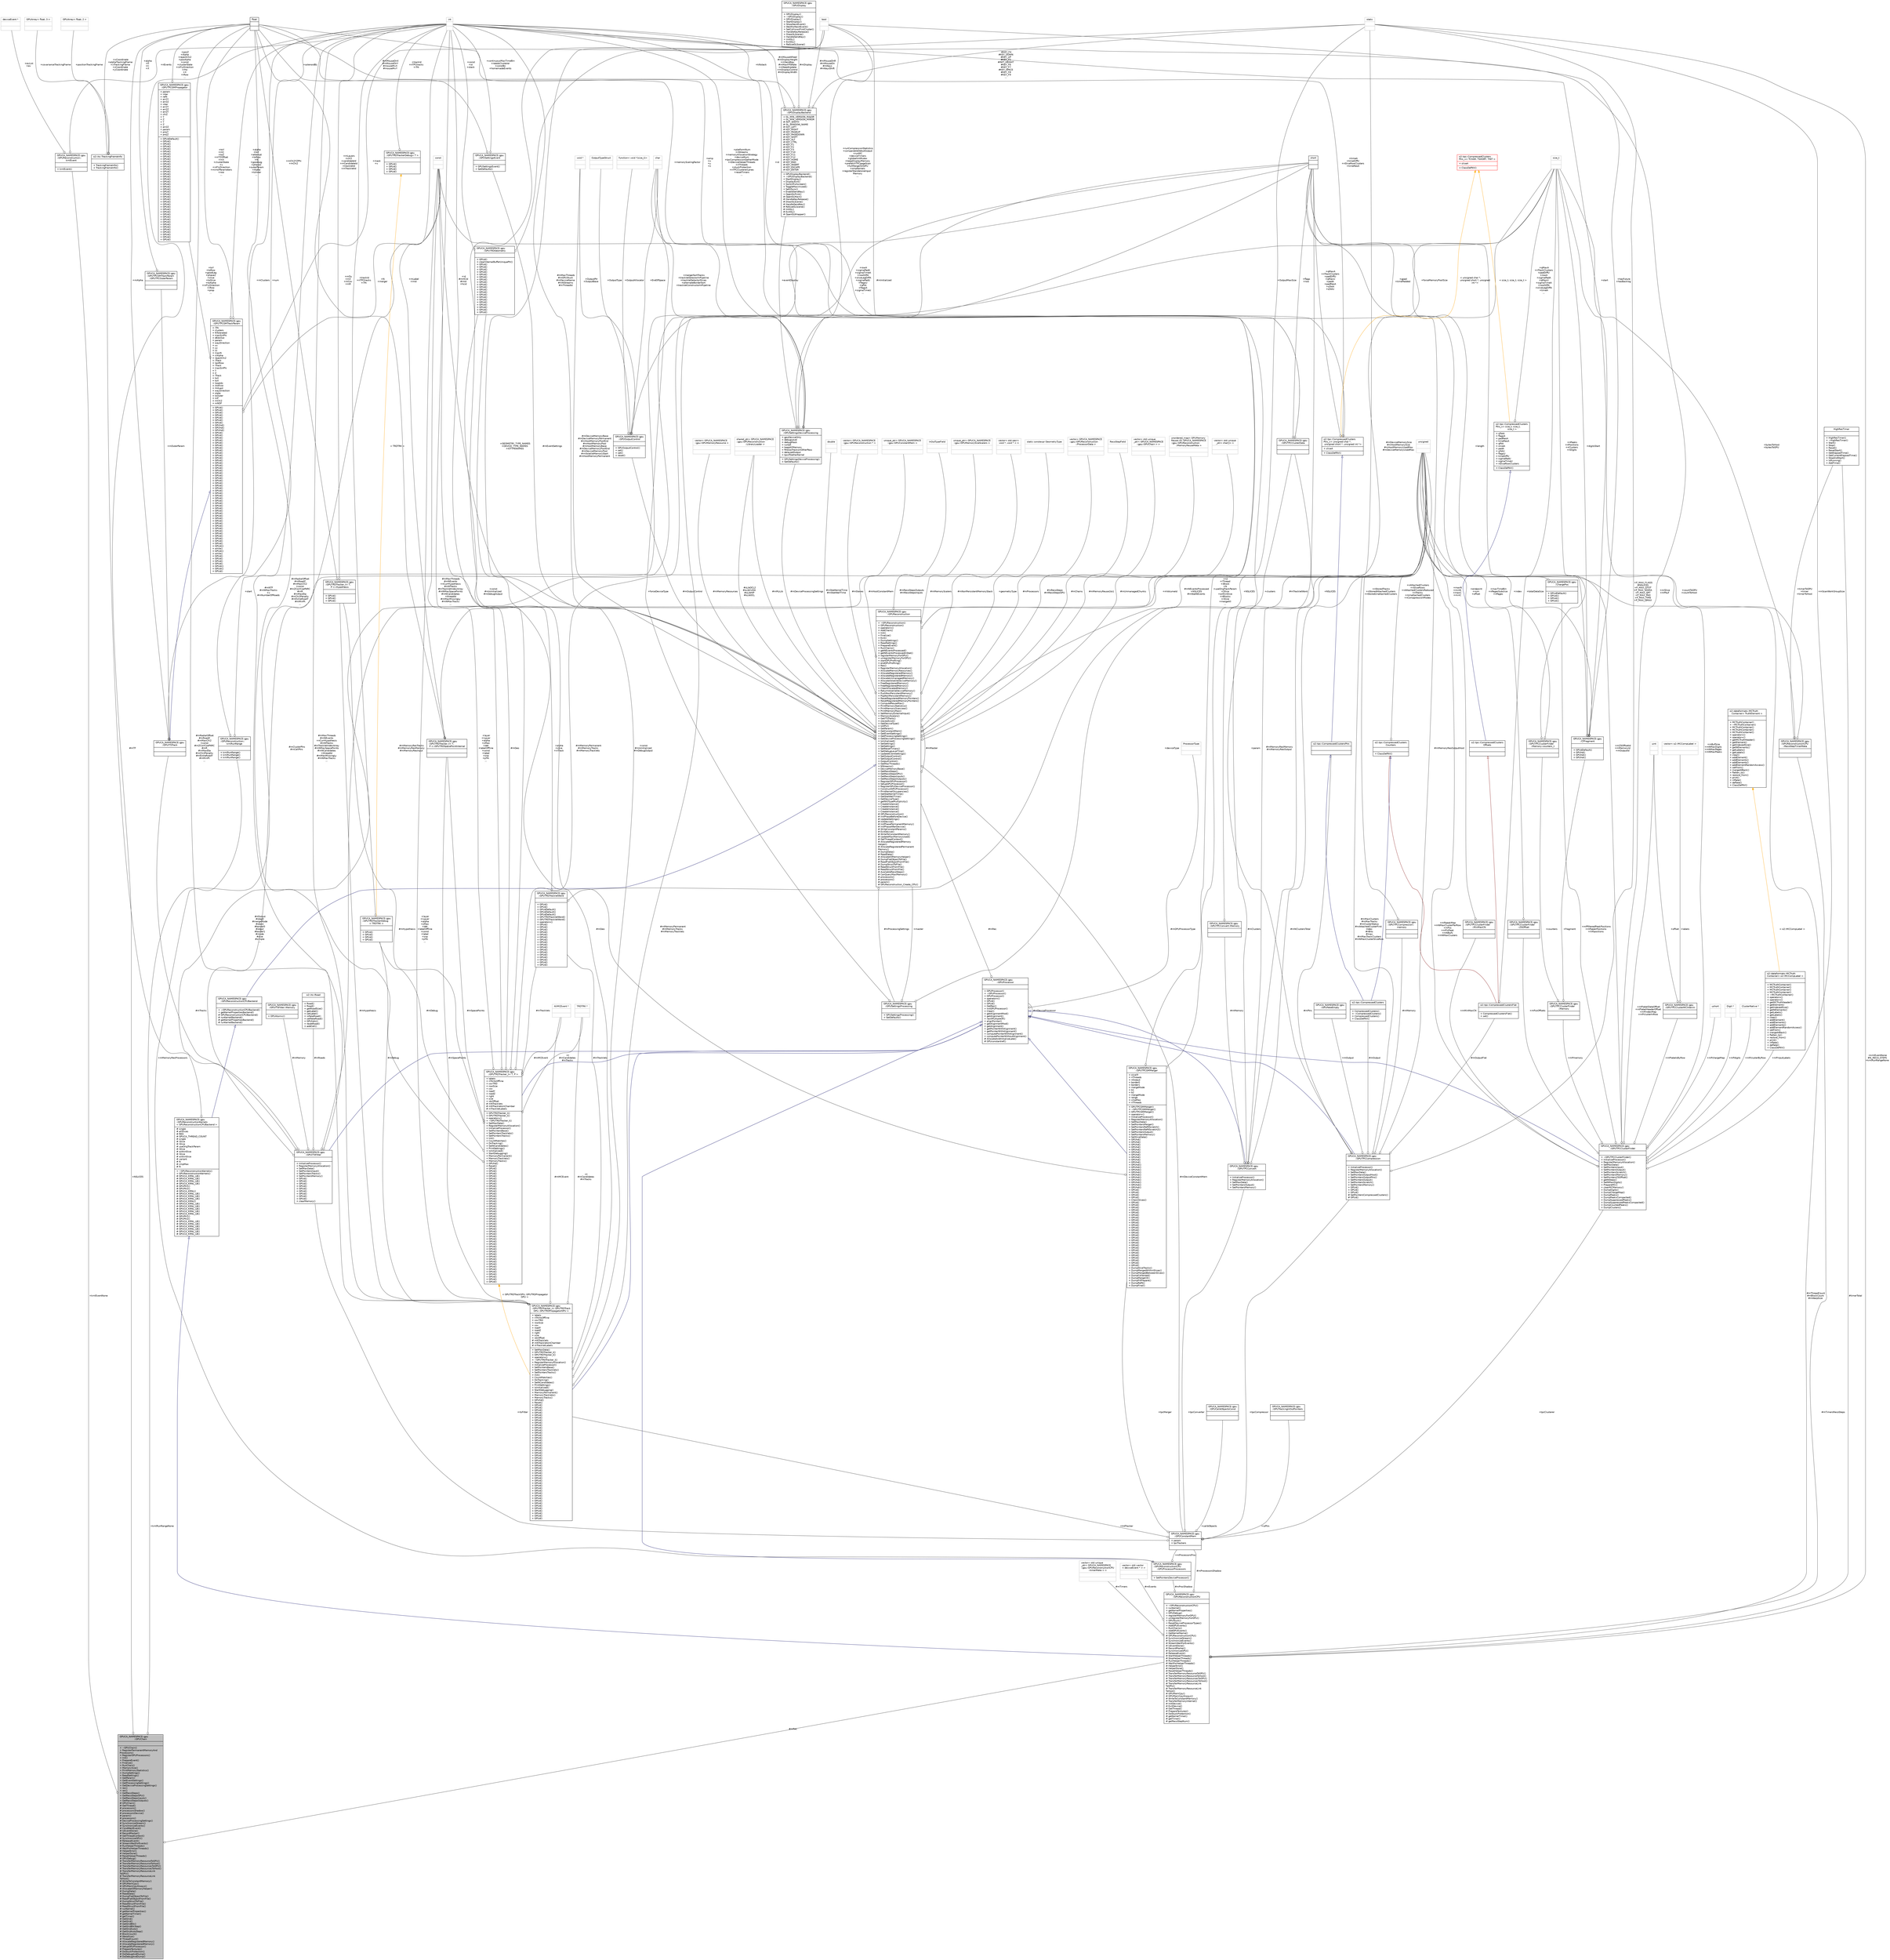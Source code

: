 digraph "GPUCA_NAMESPACE::gpu::GPUChain"
{
 // INTERACTIVE_SVG=YES
  bgcolor="transparent";
  edge [fontname="Helvetica",fontsize="10",labelfontname="Helvetica",labelfontsize="10"];
  node [fontname="Helvetica",fontsize="10",shape=record];
  Node3 [label="{GPUCA_NAMESPACE::gpu\l::GPUChain\n||+ ~GPUChain()\l+ RegisterPermanentMemoryAnd\lProcessors()\l+ RegisterGPUProcessors()\l+ Init()\l+ PrepareEvent()\l+ Finalize()\l+ RunChain()\l+ MemorySize()\l+ PrintMemoryStatistics()\l+ DumpSettings()\l+ ReadSettings()\l+ GetParam()\l+ GetEventSettings()\l+ GetProcessingSettings()\l+ GetDeviceProcessingSettings()\l+ rec()\l+ rec()\l+ GetRecoSteps()\l+ GetRecoStepsGPU()\l+ GetRecoStepsInputs()\l+ GetRecoStepsOutputs()\l# GPUChain()\l# GetThread()\l# processors()\l# processorsShadow()\l# processorsDevice()\l# param()\l# processors()\l# DeviceProcessingSettings()\l# SynchronizeStream()\l# SynchronizeEvents()\l# CondWaitEvent()\l# IsEventDone()\l# RecordMarker()\l# GetThreadContext()\l# SynchronizeGPU()\l# ReleaseEvent()\l# StreamWaitForEvents()\l# RunHelperThreads()\l# WaitForHelperThreads()\l# HelperError()\l# HelperDone()\l# ResetHelperThreads()\l# GPUDebug()\l# TransferMemoryResourceToGPU()\l# TransferMemoryResourceToHost()\l# TransferMemoryResourcesToGPU()\l# TransferMemoryResourcesToHost()\l# TransferMemoryResourceLink\lToGPU()\l# TransferMemoryResourceLink\lToHost()\l# WriteToConstantMemory()\l# GPUMemCpy()\l# GPUMemCpyAlways()\l# AllocateIOMemoryHelper()\l# DumpData()\l# ReadData()\l# DumpFlatObjectToFile()\l# ReadFlatObjectFromFile()\l# DumpStructToFile()\l# ReadStructFromFile()\l# ReadStructFromFile()\l# runKernel()\l# getKernelProperties()\l# getKernelTimer()\l# getTimer()\l# GetGrid()\l# GetGrid()\l# GetGridBlk()\l# GetGridBlkStep()\l# GetGridAuto()\l# GetGridAutoStep()\l# BlockCount()\l# WarpSize()\l# ThreadCount()\l# AllocateRegisteredMemory()\l# AllocateRegisteredMemory()\l# SetupGPUProcessor()\l# PrepareTextures()\l# DoStuckProtection()\l# DoDebugAndDump()\l# DoDebugAndDump()\l}",height=0.2,width=0.4,color="black", fillcolor="grey75", style="filled", fontcolor="black"];
  Node4 -> Node3 [color="grey25",fontsize="10",style="solid",label=" #mRec" ,arrowhead="odiamond",fontname="Helvetica"];
  Node4 [label="{GPUCA_NAMESPACE::gpu\l::GPUReconstructionCPU\n||+ ~GPUReconstructionCPU()\l+ runKernel()\l+ getKernelProperties()\l+ GPUDebug()\l+ registerMemoryForGPU()\l+ unregisterMemoryForGPU()\l+ GPUStuck()\l+ ResetDeviceProcessorTypes()\l+ AddGPUEvents()\l+ RunChains()\l+ AddGPUEvents()\l+ GetKernelName()\l# GPUReconstructionCPU()\l# SynchronizeStream()\l# SynchronizeEvents()\l# StreamWaitForEvents()\l# IsEventDone()\l# RecordMarker()\l# SynchronizeGPU()\l# ReleaseEvent()\l# StartHelperThreads()\l# StopHelperThreads()\l# RunHelperThreads()\l# WaitForHelperThreads()\l# HelperError()\l# HelperDone()\l# ResetHelperThreads()\l# TransferMemoryResourceToGPU()\l# TransferMemoryResourceToHost()\l# TransferMemoryResourcesToGPU()\l# TransferMemoryResourcesToHost()\l# TransferMemoryResourceLink\lToGPU()\l# TransferMemoryResourceLink\lToHost()\l# GPUMemCpy()\l# GPUMemCpyAlways()\l# WriteToConstantMemory()\l# TransferMemoryInternal()\l# InitDevice()\l# ExitDevice()\l# GetThread()\l# PrepareTextures()\l# DoStuckProtection()\l# getKernelTimer()\l# getTimer()\l# getRecoStepNum()\l}",height=0.2,width=0.4,color="black",URL="$db/d88/classGPUCA__NAMESPACE_1_1gpu_1_1GPUReconstructionCPU.html"];
  Node5 -> Node4 [dir="back",color="midnightblue",fontsize="10",style="solid",arrowtail="onormal",fontname="Helvetica"];
  Node5 [label="{GPUCA_NAMESPACE::gpu\l::GPUReconstructionKernels\l\< GPUReconstructionCPUBackend \>\n|# single\l# allSlices\l# REG\l# GPUCA_THREAD_COUNT\l# single\l# iSlice\l# iSlice\l# useOrigTrackParam\l# iSlice\l# withinSlice\l# iSlice\l# withinSlice\l# variant\l# N\l# cmpMax\l# N\l|+ ~GPUReconstructionKernels()\l+ GPUReconstructionKernels()\l# GPUCA_KRNL_LB()\l# GPUCA_KRNL_LB()\l# GPUCA_KRNL_LB()\l# GPUCA_KRNL_LB()\l# GPUPtr1()\l# GPUPtr2()\l# GPUCA_KRNL()\l# GPUCA_KRNL_LB()\l# GPUCA_KRNL_LB()\l# GPUCA_KRNL_LB()\l# GPUCA_KRNL()\l# GPUCA_KRNL_LB()\l# GPUCA_KRNL_LB()\l# GPUCA_KRNL_LB()\l# GPUCA_KRNL_LB()\l# GPUCA_KRNL_LB()\l# GPUPtr1()\l# GPUPtr2()\l# GPUCA_KRNL_LB()\l# GPUCA_KRNL_LB()\l# GPUCA_KRNL_LB()\l# GPUCA_KRNL_LB()\l# GPUCA_KRNL_LB()\l# GPUCA_KRNL_LB()\l}",height=0.2,width=0.4,color="black",URL="$d2/dc7/classGPUCA__NAMESPACE_1_1gpu_1_1GPUReconstructionKernels_3_01GPUReconstructionCPUBackend_01_4.html"];
  Node6 -> Node5 [dir="back",color="midnightblue",fontsize="10",style="solid",arrowtail="onormal",fontname="Helvetica"];
  Node6 [label="{GPUCA_NAMESPACE::gpu\l::GPUReconstructionCPUBackend\n||+ ~GPUReconstructionCPUBackend()\l+ getKernelPropertiesBackend()\l# GPUReconstructionCPUBackend()\l# runKernelBackend()\l# getKernelPropertiesBackend()\l# runKernelBackend()\l}",height=0.2,width=0.4,color="black",URL="$d2/d24/classGPUCA__NAMESPACE_1_1gpu_1_1GPUReconstructionCPUBackend.html"];
  Node7 -> Node6 [dir="back",color="midnightblue",fontsize="10",style="solid",arrowtail="onormal",fontname="Helvetica"];
  Node7 [label="{GPUCA_NAMESPACE::gpu\l::GPUReconstruction\n||+ ~GPUReconstruction()\l+ GPUReconstruction()\l+ operator=()\l+ AddChain()\l+ Init()\l+ Finalize()\l+ Exit()\l+ DumpSettings()\l+ ReadSettings()\l+ PrepareEvent()\l+ RunChains()\l+ getNEventsProcessed()\l+ getNEventsProcessedInStat()\l+ registerMemoryForGPU()\l+ unregisterMemoryForGPU()\l+ startGPUProfiling()\l+ endGPUProfiling()\l+ Res()\l+ RegisterMemoryAllocation()\l+ AllocateMemoryResources()\l+ AllocateRegisteredMemory()\l+ AllocateRegisteredMemory()\l+ AllocateUnmanagedMemory()\l+ AllocateVolatileDeviceMemory()\l+ FreeRegisteredMemory()\l+ FreeRegisteredMemory()\l+ ClearAllocatedMemory()\l+ ReturnVolatileDeviceMemory()\l+ PushNonPersistentMemory()\l+ PopNonPersistentMemory()\l+ ResetRegisteredMemoryPointers()\l+ ResetRegisteredMemoryPointers()\l+ ComputeReuseMax()\l+ PrintMemoryStatistics()\l+ PrintMemoryOverview()\l+ PrintMemoryMax()\l+ SetMemoryExternalInput()\l+ MemoryScalers()\l+ GetITSTraits()\l+ slavesExist()\l+ GetDeviceType()\l+ IsGPU()\l+ GetParam()\l+ GetConstantMem()\l+ GetEventSettings()\l+ GetProcessingSettings()\l+ GetDeviceProcessingSettings()\l+ IsInitialized()\l+ SetSettings()\l+ SetSettings()\l+ SetResetTimers()\l+ SetDebugLevelTmp()\l+ UpdateEventSettings()\l+ SetOutputControl()\l+ SetOutputControl()\l+ OutputControl()\l+ GetMaxThreads()\l+ NStreams()\l+ DeviceMemoryBase()\l+ GetRecoSteps()\l+ GetRecoStepsGPU()\l+ GetRecoStepsInputs()\l+ GetRecoStepsOutputs()\l+ RegisterGPUProcessor()\l+ SetupGPUProcessor()\l+ RegisterGPUDeviceProcessor()\l+ ConstructGPUProcessor()\l+ PrintKernelOccupancies()\l+ GetStatKernelTime()\l+ GetStatWallTime()\l+ GetDeviceType()\l+ getNIOTypeMultiplicity()\l+ CreateInstance()\l+ CreateInstance()\l+ CreateInstance()\l+ CreateInstance()\l# GPUReconstruction()\l# InitPhaseBeforeDevice()\l# UpdateSettings()\l# InitDevice()\l# InitPhasePermanentMemory()\l# InitPhaseAfterDevice()\l# WriteConstantParams()\l# ExitDevice()\l# WriteToConstantMemory()\l# UpdateMaxMemoryUsed()\l# GetThreadContext()\l# AllocateRegisteredMemory\lHelper()\l# AllocateRegisteredPermanent\lMemory()\l# DumpData()\l# ReadData()\l# AllocateIOMemoryHelper()\l# DumpFlatObjectToFile()\l# ReadFlatObjectFromFile()\l# DumpStructToFile()\l# ReadStructFromFile()\l# ReadStructFromFile()\l# AvailableRecoSteps()\l# CanQueryMaxMemory()\l# processors()\l# processors()\l# param()\l# GPUReconstruction_Create_CPU()\l}",height=0.2,width=0.4,color="black",URL="$d6/df4/classGPUCA__NAMESPACE_1_1gpu_1_1GPUReconstruction.html"];
  Node8 -> Node7 [color="grey25",fontsize="10",style="solid",label=" #mUnmanagedChunks" ,arrowhead="odiamond",fontname="Helvetica"];
  Node8 [label="{vector\< std::unique\l_ptr\< char[]\> \>\n||}",height=0.2,width=0.4,color="grey75"];
  Node7 -> Node7 [color="grey25",fontsize="10",style="solid",label=" #mMaster" ,arrowhead="odiamond",fontname="Helvetica"];
  Node9 -> Node7 [color="grey25",fontsize="10",style="solid",label=" #mMemoryResources" ,arrowhead="odiamond",fontname="Helvetica"];
  Node9 [label="{vector\< GPUCA_NAMESPACE\l::gpu::GPUMemoryResource \>\n||}",height=0.2,width=0.4,color="grey75"];
  Node10 -> Node7 [color="grey25",fontsize="10",style="solid",label=" #sLibOCL2\n#sLibCUDA\n#sLibHIP\n#sLibOCL" ,arrowhead="odiamond",fontname="Helvetica"];
  Node10 [label="{shared_ptr\< GPUCA_NAMESPACE\l::gpu::GPUReconstruction\l::LibraryLoader \>\n||}",height=0.2,width=0.4,color="grey75"];
  Node11 -> Node7 [color="grey25",fontsize="10",style="solid",label=" #mStatKernelTime\n#mStatWallTime" ,arrowhead="odiamond",fontname="Helvetica"];
  Node11 [label="{double\n||}",height=0.2,width=0.4,color="grey75"];
  Node12 -> Node7 [color="grey25",fontsize="10",style="solid",label=" #mDeviceProcessingSettings" ,arrowhead="odiamond",fontname="Helvetica"];
  Node12 [label="{GPUCA_NAMESPACE::gpu\l::GPUSettingsDeviceProcessing\n|+ gpuDeviceOnly\l+ debugLevel\l+ debugMask\l+ runQA\l+ keepAllMemory\l+ fitSlowTracksInOtherPass\l+ delayedOutput\l+ tpccfGatherKernel\l|+ GPUSettingsDeviceProcessing()\l+ SetDefaults()\l}",height=0.2,width=0.4,color="black",URL="$dd/d45/structGPUCA__NAMESPACE_1_1gpu_1_1GPUSettingsDeviceProcessing.html"];
  Node13 -> Node12 [color="grey25",fontsize="10",style="solid",label=" +memoryScalingFactor" ,arrowhead="odiamond",fontname="Helvetica"];
  Node13 [label="{float\n||}",height=0.2,width=0.4,color="black",URL="$d4/dc3/classfloat.html"];
  Node14 -> Node12 [color="grey25",fontsize="10",style="solid",label=" +mergerSortTracks\n+trackletSelectorInPipeline\n+trackletSelectorSlices\n+alternateBorderSort\n+trackletConstructorInPipeline" ,arrowhead="odiamond",fontname="Helvetica"];
  Node14 [label="{char\n||}",height=0.2,width=0.4,color="grey75"];
  Node15 -> Node12 [color="grey25",fontsize="10",style="solid",label=" +forceMemoryPoolSize" ,arrowhead="odiamond",fontname="Helvetica"];
  Node15 [label="{size_t\n||}",height=0.2,width=0.4,color="grey75"];
  Node16 -> Node12 [color="grey25",fontsize="10",style="solid",label=" +platformNum\n+nStreams\n+memoryAllocationStrategy\n+deviceNum\n+tpcCompressionGatherMode\n+nDeviceHelperThreads\n+nThreads\n+stuckProtection\n+nTPCClustererLanes\n+resetTimers\n..." ,arrowhead="odiamond",fontname="Helvetica"];
  Node16 [label="{int\n||}",height=0.2,width=0.4,color="grey75"];
  Node17 -> Node12 [color="grey25",fontsize="10",style="solid",label=" +runCompressionStatistics\n+comparableDebutOutput\n+runMC\n+deviceTimers\n+globalInitMutex\n+keepDisplayMemory\n+prefetchTPCpageScan\n+fullMergerOnGPU\n+ompKernels\n+registerStandaloneInput\lMemory\n..." ,arrowhead="odiamond",fontname="Helvetica"];
  Node17 [label="{bool\n||}",height=0.2,width=0.4,color="grey75"];
  Node18 -> Node12 [color="grey25",fontsize="10",style="solid",label=" +eventDisplay" ,arrowhead="odiamond",fontname="Helvetica"];
  Node18 [label="{GPUCA_NAMESPACE::gpu\l::GPUDisplayBackend\n|+ GL_MIN_VERSION_MAJOR\l+ GL_MIN_VERSION_MINOR\l# INIT_WIDTH\l# GL_WINDOW_NAME\l# KEY_LEFT\l# KEY_RIGHT\l# KEY_PAGEUP\l# KEY_PAGEDOWN\l# KEY_SHIFT\l# KEY_ALT\l# KEY_CTRL\l# KEY_F1\l# KEY_F2\l# KEY_F3\l# KEY_F10\l# KEY_F11\l# KEY_F12\l# KEY_HOME\l# KEY_END\l# KEY_INSERT\l# KEY_ESCAPE\l# KEY_ENTER\l|+ GPUDisplayBackend()\l+ ~GPUDisplayBackend()\l+ StartDisplay()\l+ DisplayExit()\l+ SwitchFullscreen()\l+ ToggleMaximized()\l+ SetVSync()\l+ EnableSendKey()\l+ OpenGLPrint()\l# OpenGLMain()\l# HandleKeyRelease()\l# DrawGLScene()\l# HandleSendKey()\l# ReSizeGLScene()\l# InitGL()\l# ExitGL()\l# OpenGLWrapper()\l}",height=0.2,width=0.4,color="black",URL="$d6/d42/classGPUCA__NAMESPACE_1_1gpu_1_1GPUDisplayBackend.html"];
  Node13 -> Node18 [color="grey25",fontsize="10",style="solid",label=" #mMouseDnX\n#mMouseDnY\n#mouseMvX\n#mouseMvY" ,arrowhead="odiamond",fontname="Helvetica"];
  Node19 -> Node18 [color="grey25",fontsize="10",style="solid",label=" #mDisplay" ,arrowhead="odiamond",fontname="Helvetica"];
  Node19 [label="{GPUCA_NAMESPACE::gpu\l::GPUDisplay\n||+ GPUDisplay()\l+ ~GPUDisplay()\l+ GPUDisplay()\l+ StartDisplay()\l+ ShowNextEvent()\l+ WaitForNextEvent()\l+ SetCollisionFirstCluster()\l+ HandleKeyRelease()\l+ DrawGLScene()\l+ HandleSendKey()\l+ InitGL()\l+ ExitGL()\l+ ReSizeGLScene()\l}",height=0.2,width=0.4,color="black",URL="$d9/dda/classGPUCA__NAMESPACE_1_1gpu_1_1GPUDisplay.html"];
  Node16 -> Node18 [color="grey25",fontsize="10",style="solid",label=" #mMouseWheel\n#mDisplayHeight\n+mSendKey\n#mMaxFPSRate\n+mNeedUpdate\n+mDisplayControl\n#mDisplayWidth" ,arrowhead="odiamond",fontname="Helvetica"];
  Node17 -> Node18 [color="grey25",fontsize="10",style="solid",label=" #mMouseDnR\n#mMouseDn\n#mKeys\n#mKeysShift" ,arrowhead="odiamond",fontname="Helvetica"];
  Node20 -> Node18 [color="grey25",fontsize="10",style="solid",label=" #KEY_F4\n#KEY_DOWN\n#KEY_UP\n#KEY_F5\n#INIT_HEIGHT\n#KEY_F6\n#KEY_F7\n#KEY_SPACE\n#KEY_F8\n#KEY_F9\n..." ,arrowhead="odiamond",fontname="Helvetica"];
  Node20 [label="{static\n||}",height=0.2,width=0.4,color="grey75"];
  Node21 -> Node7 [color="grey25",fontsize="10",style="solid",label=" #mSlaves" ,arrowhead="odiamond",fontname="Helvetica"];
  Node21 [label="{vector\< GPUCA_NAMESPACE\l::gpu::GPUReconstruction * \>\n||}",height=0.2,width=0.4,color="grey75"];
  Node22 -> Node7 [color="grey25",fontsize="10",style="solid",label=" #mHostConstantMem" ,arrowhead="odiamond",fontname="Helvetica"];
  Node22 [label="{unique_ptr\< GPUCA_NAMESPACE\l::gpu::GPUConstantMem \>\n||}",height=0.2,width=0.4,color="grey75"];
  Node23 -> Node7 [color="grey25",fontsize="10",style="solid",label=" #mRecoStepsOutputs\n#mRecoStepsInputs" ,arrowhead="odiamond",fontname="Helvetica"];
  Node23 [label="{InOutTypeField\n||}",height=0.2,width=0.4,color="grey75"];
  Node24 -> Node7 [color="grey25",fontsize="10",style="solid",label=" #mMemoryScalers" ,arrowhead="odiamond",fontname="Helvetica"];
  Node24 [label="{unique_ptr\< GPUCA_NAMESPACE\l::gpu::GPUMemorySizeScalers \>\n||}",height=0.2,width=0.4,color="grey75"];
  Node25 -> Node7 [color="grey25",fontsize="10",style="solid",label=" #mOutputControl" ,arrowhead="odiamond",fontname="Helvetica"];
  Node25 [label="{GPUCA_NAMESPACE::gpu\l::GPUOutputControl\n||+ GPUOutputControl()\l+ set()\l+ set()\l+ reset()\l}",height=0.2,width=0.4,color="black",URL="$d4/d7c/structGPUCA__NAMESPACE_1_1gpu_1_1GPUOutputControl.html"];
  Node26 -> Node25 [color="grey25",fontsize="10",style="solid",label=" +OutputAllocator" ,arrowhead="odiamond",fontname="Helvetica"];
  Node26 [label="{function\< void *(size_t)\>\n||}",height=0.2,width=0.4,color="grey75"];
  Node14 -> Node25 [color="grey25",fontsize="10",style="solid",label=" +EndOfSpace" ,arrowhead="odiamond",fontname="Helvetica"];
  Node15 -> Node25 [color="grey25",fontsize="10",style="solid",label=" +OutputMaxSize" ,arrowhead="odiamond",fontname="Helvetica"];
  Node27 -> Node25 [color="grey25",fontsize="10",style="solid",label=" +OutputType" ,arrowhead="odiamond",fontname="Helvetica"];
  Node27 [label="{OutputTypeStruct\n||}",height=0.2,width=0.4,color="grey75"];
  Node28 -> Node25 [color="grey25",fontsize="10",style="solid",label=" +OutputPtr\n+OutputBase" ,arrowhead="odiamond",fontname="Helvetica"];
  Node28 [label="{void *\n||}",height=0.2,width=0.4,color="grey75"];
  Node10 -> Node7 [color="grey25",fontsize="10",style="solid",label=" #mMyLib" ,arrowhead="odiamond",fontname="Helvetica"];
  Node29 -> Node7 [color="grey25",fontsize="10",style="solid",label=" #mEventSettings" ,arrowhead="odiamond",fontname="Helvetica"];
  Node29 [label="{GPUCA_NAMESPACE::gpu\l::GPUSettingsEvent\n||+ GPUSettingsEvent()\l+ SetDefaults()\l}",height=0.2,width=0.4,color="black",URL="$d0/d50/structGPUCA__NAMESPACE_1_1gpu_1_1GPUSettingsEvent.html"];
  Node13 -> Node29 [color="grey25",fontsize="10",style="solid",label=" +solenoidBz" ,arrowhead="odiamond",fontname="Helvetica"];
  Node16 -> Node29 [color="grey25",fontsize="10",style="solid",label=" +continuousMaxTimeBin\n+needsClusterer\n+constBz\n+homemadeEvents" ,arrowhead="odiamond",fontname="Helvetica"];
  Node15 -> Node7 [color="grey25",fontsize="10",style="solid",label=" #mDeviceMemorySize\n#mHostMemorySize\n#mHostMemoryUsedMax\n#mDeviceMemoryUsedMax" ,arrowhead="odiamond",fontname="Helvetica"];
  Node30 -> Node7 [color="grey25",fontsize="10",style="solid",label=" #mDeviceConstantMem" ,arrowhead="odiamond",fontname="Helvetica"];
  Node30 [label="{GPUCA_NAMESPACE::gpu\l::GPUConstantMem\n|+ param\l+ tpcTrackers\l|}",height=0.2,width=0.4,color="black",URL="$dc/d57/structGPUCA__NAMESPACE_1_1gpu_1_1GPUConstantMem.html"];
  Node31 -> Node30 [color="grey25",fontsize="10",style="solid",label=" +tpcClusterer" ,arrowhead="odiamond",fontname="Helvetica"];
  Node31 [label="{GPUCA_NAMESPACE::gpu\l::GPUTPCClusterFinder\n||+ ~GPUTPCClusterFinder()\l+ InitializeProcessor()\l+ RegisterMemoryAllocation()\l+ SetMaxData()\l+ SetPointersInput()\l+ SetPointersOutput()\l+ SetPointersScratch()\l+ SetPointersMemory()\l+ SetPointersZSOffset()\l+ getNSteps()\l+ SetNMaxDigits()\l+ PrepareMC()\l+ clearMCMemory()\l+ DumpDigits()\l+ DumpChargeMap()\l+ DumpPeaks()\l+ DumpPeaksCompacted()\l+ DumpSuppressedPeaks()\l+ DumpSuppressedPeaksCompacted()\l+ DumpCountedPeaks()\l+ DumpClusters()\l}",height=0.2,width=0.4,color="black",URL="$da/dac/classGPUCA__NAMESPACE_1_1gpu_1_1GPUTPCClusterFinder.html"];
  Node32 -> Node31 [dir="back",color="midnightblue",fontsize="10",style="solid",arrowtail="onormal",fontname="Helvetica"];
  Node32 [label="{GPUCA_NAMESPACE::gpu\l::GPUProcessor\n||+ GPUProcessor()\l+ ~GPUProcessor()\l+ GPUProcessor()\l+ operator=()\l+ GPUd()\l+ GPUd()\l+ GetRec()\l+ InitGPUProcessor()\l+ Clear()\l+ getAlignmentMod()\l+ getAlignment()\l+ nextMultipleOf()\l+ alignPointer()\l+ getAlignmentMod()\l+ getAlignment()\l+ getPointerWithAlignment()\l+ getPointerWithAlignment()\l+ computePointerWithAlignment()\l+ computePointerWithoutAlignment()\l# AllocateAndInitializeLate()\l# GPUconstantref()\l}",height=0.2,width=0.4,color="black",URL="$d0/dd7/classGPUCA__NAMESPACE_1_1gpu_1_1GPUProcessor.html"];
  Node7 -> Node32 [color="grey25",fontsize="10",style="solid",label=" #mRec" ,arrowhead="odiamond",fontname="Helvetica"];
  Node32 -> Node32 [color="grey25",fontsize="10",style="solid",label=" #mDeviceProcessor" ,arrowhead="odiamond",fontname="Helvetica"];
  Node33 -> Node32 [color="grey25",fontsize="10",style="solid",label=" #mGPUProcessorType" ,arrowhead="odiamond",fontname="Helvetica"];
  Node33 [label="{ProcessorType\n||}",height=0.2,width=0.4,color="grey75"];
  Node34 -> Node31 [color="grey25",fontsize="10",style="solid",label=" +mMinMaxCN" ,arrowhead="odiamond",fontname="Helvetica"];
  Node34 [label="{GPUCA_NAMESPACE::gpu\l::GPUTPCClusterFinder\l::MinMaxCN\n||}",height=0.2,width=0.4,color="black",URL="$dc/dc6/structGPUCA__NAMESPACE_1_1gpu_1_1GPUTPCClusterFinder_1_1MinMaxCN.html"];
  Node35 -> Node34 [color="grey25",fontsize="10",style="solid",label=" +maxN\n+minN\n+maxC\n+minC" ,arrowhead="odiamond",fontname="Helvetica"];
  Node35 [label="{unsigned\n||}",height=0.2,width=0.4,color="grey75"];
  Node36 -> Node31 [color="grey25",fontsize="10",style="solid",label=" +mPmemory" ,arrowhead="odiamond",fontname="Helvetica"];
  Node36 [label="{GPUCA_NAMESPACE::gpu\l::GPUTPCClusterFinder\l::Memory\n||}",height=0.2,width=0.4,color="black",URL="$d6/d9c/structGPUCA__NAMESPACE_1_1gpu_1_1GPUTPCClusterFinder_1_1Memory.html"];
  Node37 -> Node36 [color="grey25",fontsize="10",style="solid",label=" +counters" ,arrowhead="odiamond",fontname="Helvetica"];
  Node37 [label="{GPUCA_NAMESPACE::gpu\l::GPUTPCClusterFinder\l::Memory::counters_t\n||}",height=0.2,width=0.4,color="black",URL="$d6/d42/structGPUCA__NAMESPACE_1_1gpu_1_1GPUTPCClusterFinder_1_1Memory_1_1counters__t.html"];
  Node15 -> Node37 [color="grey25",fontsize="10",style="solid",label=" +nPeaks\n+nPositions\n+nClusters\n+nDigits" ,arrowhead="odiamond",fontname="Helvetica"];
  Node35 -> Node37 [color="grey25",fontsize="10",style="solid",label=" +maxTimeBin\n+nPagesSubslice\n+nPages" ,arrowhead="odiamond",fontname="Helvetica"];
  Node38 -> Node36 [color="grey25",fontsize="10",style="solid",label=" +fragment" ,arrowhead="odiamond",fontname="Helvetica"];
  Node38 [label="{GPUCA_NAMESPACE::gpu\l::CfFragment\n||+ GPUdDefault()\l+ GPUhd()\l+ GPUhdi()\l+ GPUhdi()\l}",height=0.2,width=0.4,color="black",URL="$db/d3d/structGPUCA__NAMESPACE_1_1gpu_1_1CfFragment.html"];
  Node39 -> Node38 [color="grey25",fontsize="10",style="solid",label=" +length" ,arrowhead="odiamond",fontname="Helvetica"];
  Node39 [label="{short\n||}",height=0.2,width=0.4,color="black",URL="$dc/d10/classshort.html"];
  Node15 -> Node38 [color="grey25",fontsize="10",style="solid",label=" +digitsStart" ,arrowhead="odiamond",fontname="Helvetica"];
  Node16 -> Node38 [color="grey25",fontsize="10",style="solid",label=" +start" ,arrowhead="odiamond",fontname="Helvetica"];
  Node17 -> Node38 [color="grey25",fontsize="10",style="solid",label=" +hasFuture\n+hasBacklog" ,arrowhead="odiamond",fontname="Helvetica"];
  Node35 -> Node38 [color="grey25",fontsize="10",style="solid",label=" +index" ,arrowhead="odiamond",fontname="Helvetica"];
  Node40 -> Node31 [color="grey25",fontsize="10",style="solid",label=" +mPfilteredPeakPositions\n+mPpeakPositions\n+mPpositions" ,arrowhead="odiamond",fontname="Helvetica"];
  Node40 [label="{GPUCA_NAMESPACE::gpu\l::ChargePos\n||+ GPUdDefault()\l+ GPUdi()\l+ GPUdi()\l+ GPUdi()\l}",height=0.2,width=0.4,color="black",URL="$dd/d68/structGPUCA__NAMESPACE_1_1gpu_1_1ChargePos.html"];
  Node39 -> Node40 [color="grey25",fontsize="10",style="solid",label=" +gpad\n+timePadded" ,arrowhead="odiamond",fontname="Helvetica"];
  Node39 -> Node31 [color="grey25",fontsize="10",style="solid",label=" +mZSOffsetId\n+mMemoryId\n+mOutputId" ,arrowhead="odiamond",fontname="Helvetica"];
  Node41 -> Node31 [color="grey25",fontsize="10",style="solid",label=" +mPinputLabels" ,arrowhead="odiamond",fontname="Helvetica"];
  Node41 [label="{o2::dataformats::MCTruth\lContainer\< o2::MCCompLabel \>\n||+ MCTruthContainer()\l+ MCTruthContainer()\l+ MCTruthContainer()\l+ MCTruthContainer()\l+ ~MCTruthContainer()\l+ operator=()\l+ operator=()\l+ getMCTruthHeader()\l+ getElement()\l+ getIndexedSize()\l+ getNElements()\l+ getLabels()\l+ getLabels()\l+ clear()\l+ addElement()\l+ addElements()\l+ addElements()\l+ addElementRandomAccess()\l+ setFrom()\l+ mergeAtBack()\l+ flatten_to()\l+ restore_from()\l+ print()\l+ inflate()\l+ deflate()\l+ ClassDefNV()\l}",height=0.2,width=0.4,color="black",URL="$dc/daa/classo2_1_1dataformats_1_1MCTruthContainer.html"];
  Node42 -> Node41 [dir="back",color="orange",fontsize="10",style="solid",label=" \< o2::MCCompLabel \>" ,fontname="Helvetica"];
  Node42 [label="{o2::dataformats::MCTruth\lContainer\< TruthElement \>\n||+ MCTruthContainer()\l+ ~MCTruthContainer()\l+ MCTruthContainer()\l+ MCTruthContainer()\l+ MCTruthContainer()\l+ operator=()\l+ operator=()\l+ getMCTruthHeader()\l+ getElement()\l+ getIndexedSize()\l+ getNElements()\l+ getLabels()\l+ getLabels()\l+ clear()\l+ addElement()\l+ addElements()\l+ addElements()\l+ addElementRandomAccess()\l+ setFrom()\l+ mergeAtBack()\l+ flatten_to()\l+ restore_from()\l+ print()\l+ inflate()\l+ deflate()\l+ ClassDefNV()\l}",height=0.2,width=0.4,color="black",URL="$dc/daa/classo2_1_1dataformats_1_1MCTruthContainer.html",tooltip="A container to hold and manage MC truth information/labels. "];
  Node15 -> Node31 [color="grey25",fontsize="10",style="solid",label=" +mBufSize\n+mNMaxDigits\n+mNMaxPages\n+mNMaxPeaks" ,arrowhead="odiamond",fontname="Helvetica"];
  Node43 -> Node31 [color="grey25",fontsize="10",style="solid",label=" +mPchargeMap" ,arrowhead="odiamond",fontname="Helvetica"];
  Node43 [label="{ushort\n||}",height=0.2,width=0.4,color="grey75"];
  Node44 -> Node31 [color="grey25",fontsize="10",style="solid",label=" +mPdigits" ,arrowhead="odiamond",fontname="Helvetica"];
  Node44 [label="{Digit *\n||}",height=0.2,width=0.4,color="grey75"];
  Node16 -> Node31 [color="grey25",fontsize="10",style="solid",label=" +mISlice\n+mPbuf" ,arrowhead="odiamond",fontname="Helvetica"];
  Node45 -> Node31 [color="grey25",fontsize="10",style="solid",label=" +mPzsOffsets" ,arrowhead="odiamond",fontname="Helvetica"];
  Node45 [label="{GPUCA_NAMESPACE::gpu\l::GPUTPCClusterFinder\l::ZSOffset\n||}",height=0.2,width=0.4,color="black",URL="$da/d0d/structGPUCA__NAMESPACE_1_1gpu_1_1GPUTPCClusterFinder_1_1ZSOffset.html"];
  Node35 -> Node45 [color="grey25",fontsize="10",style="solid",label=" +endpoint\n+num\n+offset" ,arrowhead="odiamond",fontname="Helvetica"];
  Node46 -> Node31 [color="grey25",fontsize="10",style="solid",label=" +mPlabelDataOffset\n+mPlabelHeaderOffset\n+mPindexMap\n+mPclusterInRow" ,arrowhead="odiamond",fontname="Helvetica"];
  Node46 [label="{uint\n||}",height=0.2,width=0.4,color="grey75"];
  Node20 -> Node31 [color="grey25",fontsize="10",style="solid",label=" +mScanWorkGroupSize" ,arrowhead="odiamond",fontname="Helvetica"];
  Node47 -> Node31 [color="grey25",fontsize="10",style="solid",label=" +mPclusterByRow" ,arrowhead="odiamond",fontname="Helvetica"];
  Node47 [label="{ClusterNative *\n||}",height=0.2,width=0.4,color="grey75"];
  Node35 -> Node31 [color="grey25",fontsize="10",style="solid",label=" +mPpeakMap\n+mNMaxClusterPerRow\n+mPzs\n+mPisPeak\n+mNBufs\n+mNMaxClusters" ,arrowhead="odiamond",fontname="Helvetica"];
  Node48 -> Node31 [color="grey25",fontsize="10",style="solid",label=" +mPlabelsByRow" ,arrowhead="odiamond",fontname="Helvetica"];
  Node48 [label="{GPUCA_NAMESPACE::gpu\l::GPUTPCClusterMCInterim\n||}",height=0.2,width=0.4,color="black",URL="$d4/d0e/structGPUCA__NAMESPACE_1_1gpu_1_1GPUTPCClusterMCInterim.html"];
  Node49 -> Node48 [color="grey25",fontsize="10",style="solid",label=" +labels" ,arrowhead="odiamond",fontname="Helvetica"];
  Node49 [label="{vector\< o2::MCCompLabel \>\n||}",height=0.2,width=0.4,color="grey75"];
  Node46 -> Node48 [color="grey25",fontsize="10",style="solid",label=" +offset" ,arrowhead="odiamond",fontname="Helvetica"];
  Node50 -> Node30 [color="grey25",fontsize="10",style="solid",label=" +itsFitter" ,arrowhead="odiamond",fontname="Helvetica"];
  Node50 [label="{GPUCA_NAMESPACE::gpu\l::GPUITSFitter\n||+ InitializeProcessor()\l+ RegisterMemoryAllocation()\l+ SetMaxData()\l+ SetPointersInput()\l+ SetPointersTracks()\l+ SetPointersMemory()\l+ GPUd()\l+ GPUd()\l+ GPUd()\l+ GPUd()\l+ GPUd()\l+ GPUd()\l+ GPUd()\l+ GPUd()\l+ GPUd()\l+ clearMemory()\l}",height=0.2,width=0.4,color="black",URL="$d8/df8/classGPUCA__NAMESPACE_1_1gpu_1_1GPUITSFitter.html"];
  Node32 -> Node50 [dir="back",color="midnightblue",fontsize="10",style="solid",arrowtail="onormal",fontname="Helvetica"];
  Node51 -> Node50 [color="grey25",fontsize="10",style="solid",label=" #mRoads" ,arrowhead="odiamond",fontname="Helvetica"];
  Node51 [label="{o2::its::Road\n||+ Road()\l+ Road()\l+ getRoadSize()\l+ getLabel()\l+ setLabel()\l+ isFakeRoad()\l+ setFakeRoad()\l+ GPUhdni()\l+ resetRoad()\l+ addCell()\l}",height=0.2,width=0.4,color="black",URL="$d2/d7f/classo2_1_1its_1_1Road.html"];
  Node52 -> Node50 [color="grey25",fontsize="10",style="solid",label=" #mMemory" ,arrowhead="odiamond",fontname="Helvetica"];
  Node52 [label="{GPUCA_NAMESPACE::gpu\l::GPUITSFitter::Memory\n||+ GPUAtomic()\l}",height=0.2,width=0.4,color="black",URL="$dc/ddc/structGPUCA__NAMESPACE_1_1gpu_1_1GPUITSFitter_1_1Memory.html"];
  Node53 -> Node50 [color="grey25",fontsize="10",style="solid",label=" #mTF" ,arrowhead="odiamond",fontname="Helvetica"];
  Node53 [label="{o2::its::TrackingFrameInfo\n||+ TrackingFrameInfo()\l+ TrackingFrameInfo()\l}",height=0.2,width=0.4,color="black",URL="$d2/d5f/structo2_1_1its_1_1TrackingFrameInfo.html"];
  Node54 -> Node53 [color="grey25",fontsize="10",style="solid",label=" +covarianceTrackingFrame" ,arrowhead="odiamond",fontname="Helvetica"];
  Node54 [label="{GPUArray\< float, 3 \>\n||}",height=0.2,width=0.4,color="grey75"];
  Node55 -> Node53 [color="grey25",fontsize="10",style="solid",label=" +positionTrackingFrame" ,arrowhead="odiamond",fontname="Helvetica"];
  Node55 [label="{GPUArray\< float, 2 \>\n||}",height=0.2,width=0.4,color="grey75"];
  Node13 -> Node53 [color="grey25",fontsize="10",style="solid",label=" +xCoordinate\n+alphaTrackingFrame\n+xTrackingFrame\n+zCoordinate\n+yCoordinate" ,arrowhead="odiamond",fontname="Helvetica"];
  Node39 -> Node50 [color="grey25",fontsize="10",style="solid",label=" #mMemoryResTracks\n#mMemoryResMemory\n#mMemoryResInput" ,arrowhead="odiamond",fontname="Helvetica"];
  Node16 -> Node50 [color="grey25",fontsize="10",style="solid",label=" #mNTF\n#mNMaxTracks\n+v\n#mNumberOfRoads" ,arrowhead="odiamond",fontname="Helvetica"];
  Node56 -> Node50 [color="grey25",fontsize="10",style="solid",label=" #mTracks" ,arrowhead="odiamond",fontname="Helvetica"];
  Node56 [label="{GPUCA_NAMESPACE::gpu\l::GPUITSTrack\n||}",height=0.2,width=0.4,color="black",URL="$dc/d9a/classGPUCA__NAMESPACE_1_1gpu_1_1GPUITSTrack.html"];
  Node57 -> Node56 [dir="back",color="midnightblue",fontsize="10",style="solid",arrowtail="onormal",fontname="Helvetica"];
  Node57 [label="{GPUCA_NAMESPACE::gpu\l::GPUTPCGMTrackParam\n|+ iTrk\l+ clusters\l+ NTolerated\l+ maxSinPhi\l+ dEdxOut\l+ param\l+ wayDirection\l+ xx\l+ yy\l+ zz\l+ maxN\l+ clAlpha\l+ rejectChi2\l+ iTrack\l+ lastRow\l+ iTrack\l+ maxSinPhi\l+ Y\l+ Z\l+ iTrack\l+ toX\l+ toX\l+ loopIdx\l+ ihitFirst\l+ ihitLast\l+ wayDirection\l+ state\l+ tzOuter\l+ mP\l+ mChi2\l+ mNDF\l|+ GPUd()\l+ GPUd()\l+ GPUd()\l+ GPUd()\l+ GPUd()\l+ GPUd()\l+ GPUd()\l+ GPUhd()\l+ GPUhd()\l+ GPUhd()\l+ GPUd()\l+ GPUd()\l+ GPUd()\l+ GPUd()\l+ GPUd()\l+ GPUd()\l+ GPUd()\l+ GPUd()\l+ GPUd()\l+ GPUd()\l+ GPUd()\l+ GPUd()\l+ GPUd()\l+ GPUd()\l+ GPUd()\l+ GPUd()\l+ GPUd()\l+ GPUd()\l+ GPUd()\l+ GPUd()\l+ GPUd()\l+ GPUd()\l+ GPUd()\l+ GPUd()\l+ GPUd()\l+ GPUd()\l+ GPUd()\l+ GPUd()\l+ GPUd()\l+ GPUd()\l+ GPUd()\l+ GPUd()\l+ GPUd()\l+ GPUd()\l+ GPUd()\l+ GPUd()\l+ GPUd()\l+ GPUd()\l+ GPUd()\l+ GPUd()\l+ GPUd()\l+ GPUd()\l+ GPUd()\l+ GPUd()\l+ GPUd()\l+ GPUdi()\l+ while()\l+ GPUdi()\l+ while()\l+ GPUd()\l+ GPUd()\l+ GPUd()\l+ GPUd()\l+ GPUdi()\l+ GPUdi()\l+ GPUd()\l}",height=0.2,width=0.4,color="black",URL="$df/df6/classGPUCA__NAMESPACE_1_1gpu_1_1GPUTPCGMTrackParam.html"];
  Node58 -> Node57 [color="grey25",fontsize="10",style="solid",label=" +toY\n+toRow\n+goodLeg\n+phase2\n+slice\n+toSlice\n+toAlpha\n+inFlyDirection\n+iRow\n+prop\n..." ,arrowhead="odiamond",fontname="Helvetica"];
  Node58 [label="{GPUCA_NAMESPACE::gpu\l::GPUTPCGMPropagator\n|+ param\l+ inter\l+ refit\l+ err2Y\l+ err2Z\l+ inter\l+ err2Y\l+ err2Z\l+ err2Y\l+ chiZ\l+ Y\l+ Z\l+ Y\l+ Z\l+ err2Z\l+ param\l+ projY\l+ projZ\l|+ GPUdDefault()\l+ GPUd()\l+ GPUd()\l+ GPUd()\l+ GPUd()\l+ GPUd()\l+ GPUd()\l+ GPUd()\l+ GPUd()\l+ GPUd()\l+ GPUd()\l+ GPUd()\l+ GPUd()\l+ GPUd()\l+ GPUd()\l+ GPUd()\l+ GPUd()\l+ GPUd()\l+ GPUd()\l+ GPUd()\l+ GPUd()\l+ GPUd()\l+ GPUd()\l+ GPUd()\l+ GPUd()\l+ GPUd()\l+ GPUd()\l+ GPUd()\l+ GPUd()\l+ GPUd()\l+ GPUd()\l+ GPUd()\l+ GPUd()\l+ GPUd()\l+ GPUd()\l+ GPUd()\l+ GPUd()\l+ GPUd()\l+ GPUd()\l+ GPUd()\l+ GPUd()\l}",height=0.2,width=0.4,color="black",URL="$d8/d01/classGPUCA__NAMESPACE_1_1gpu_1_1GPUTPCGMPropagator.html"];
  Node13 -> Node58 [color="grey25",fontsize="10",style="solid",label=" +posZ\n+Alpha\n+rejectChi2\n+posAlpha\n+const\n+clusterState\n+inFlyDirection\n+rho\n+X\n+iRow\n..." ,arrowhead="odiamond",fontname="Helvetica"];
  Node13 -> Node57 [color="grey25",fontsize="10",style="solid",label=" +toY\n+mC\n+toZ\n+mTZOffset\n+mX\n+clusterState\n+v\n+inFlyDirection\n+mirrorParameters\n+row\n..." ,arrowhead="odiamond",fontname="Helvetica"];
  Node16 -> Node57 [color="grey25",fontsize="10",style="solid",label=" +alpha\n+toY\n+attempt\n+toRow\n+N\n+goodLeg\n+phase2\n+outerParam\n+Alpha\n+tzInner\n..." ,arrowhead="odiamond",fontname="Helvetica"];
  Node17 -> Node57 [color="grey25",fontsize="10",style="solid",label=" +mask\n+v" ,arrowhead="odiamond",fontname="Helvetica"];
  Node59 -> Node57 [color="grey25",fontsize="10",style="solid",label=" +N\n+merger" ,arrowhead="odiamond",fontname="Helvetica"];
  Node59 [label="{const\n||}",height=0.2,width=0.4,color="grey75"];
  Node13 -> Node56 [color="grey25",fontsize="10",style="solid",label=" +mAlpha" ,arrowhead="odiamond",fontname="Helvetica"];
  Node16 -> Node56 [color="grey25",fontsize="10",style="solid",label=" +mClusters" ,arrowhead="odiamond",fontname="Helvetica"];
  Node60 -> Node56 [color="grey25",fontsize="10",style="solid",label=" +mOuterParam" ,arrowhead="odiamond",fontname="Helvetica"];
  Node60 [label="{GPUCA_NAMESPACE::gpu\l::GPUTPCGMTrackParam\l::GPUTPCOuterParam\n||}",height=0.2,width=0.4,color="black",URL="$d3/d23/structGPUCA__NAMESPACE_1_1gpu_1_1GPUTPCGMTrackParam_1_1GPUTPCOuterParam.html"];
  Node13 -> Node60 [color="grey25",fontsize="10",style="solid",label=" +alpha\n+P\n+C\n+X" ,arrowhead="odiamond",fontname="Helvetica"];
  Node59 -> Node50 [color="grey25",fontsize="10",style="solid",label=" #mClusterPtrs\n#mCellPtrs" ,arrowhead="odiamond",fontname="Helvetica"];
  Node61 -> Node30 [color="grey25",fontsize="10",style="solid",label=" +ioPtrs" ,arrowhead="odiamond",fontname="Helvetica"];
  Node61 [label="{GPUCA_NAMESPACE::gpu\l::GPUTrackingInOutPointers\n||}",height=0.2,width=0.4,color="black",URL="$d2/d7f/structGPUCA__NAMESPACE_1_1gpu_1_1GPUTrackingInOutPointers.html"];
  Node62 -> Node30 [color="grey25",fontsize="10",style="solid",label=" +tpcConverter" ,arrowhead="odiamond",fontname="Helvetica"];
  Node62 [label="{GPUCA_NAMESPACE::gpu\l::GPUTPCConvert\n||+ InitializeProcessor()\l+ RegisterMemoryAllocation()\l+ SetMaxData()\l+ SetPointersOutput()\l+ SetPointersMemory()\l}",height=0.2,width=0.4,color="black",URL="$d3/d6f/classGPUCA__NAMESPACE_1_1gpu_1_1GPUTPCConvert.html"];
  Node32 -> Node62 [dir="back",color="midnightblue",fontsize="10",style="solid",arrowtail="onormal",fontname="Helvetica"];
  Node39 -> Node62 [color="grey25",fontsize="10",style="solid",label=" #mMemoryResMemory\n#mMemoryResOutput" ,arrowhead="odiamond",fontname="Helvetica"];
  Node63 -> Node62 [color="grey25",fontsize="10",style="solid",label=" #mClusters" ,arrowhead="odiamond",fontname="Helvetica"];
  Node63 [label="{GPUCA_NAMESPACE::gpu\l::GPUTPCClusterData\n||}",height=0.2,width=0.4,color="black",URL="$de/d16/structGPUCA__NAMESPACE_1_1gpu_1_1GPUTPCClusterData.html"];
  Node13 -> Node63 [color="grey25",fontsize="10",style="solid",label=" +amp\n+x\n+y\n+z" ,arrowhead="odiamond",fontname="Helvetica"];
  Node39 -> Node63 [color="grey25",fontsize="10",style="solid",label=" +flags\n+row" ,arrowhead="odiamond",fontname="Helvetica"];
  Node16 -> Node63 [color="grey25",fontsize="10",style="solid",label=" +id" ,arrowhead="odiamond",fontname="Helvetica"];
  Node64 -> Node62 [color="grey25",fontsize="10",style="solid",label=" #mMemory" ,arrowhead="odiamond",fontname="Helvetica"];
  Node64 [label="{GPUCA_NAMESPACE::gpu\l::GPUTPCConvert::Memory\n||}",height=0.2,width=0.4,color="black",URL="$d4/d0e/structGPUCA__NAMESPACE_1_1gpu_1_1GPUTPCConvert_1_1Memory.html"];
  Node63 -> Node64 [color="grey25",fontsize="10",style="solid",label=" +clusters" ,arrowhead="odiamond",fontname="Helvetica"];
  Node35 -> Node62 [color="grey25",fontsize="10",style="solid",label=" #mNClustersTotal" ,arrowhead="odiamond",fontname="Helvetica"];
  Node20 -> Node62 [color="grey25",fontsize="10",style="solid",label=" +NSLICES" ,arrowhead="odiamond",fontname="Helvetica"];
  Node65 -> Node30 [color="grey25",fontsize="10",style="solid",label=" +trdTracker" ,arrowhead="odiamond",fontname="Helvetica"];
  Node65 [label="{GPUCA_NAMESPACE::gpu\l::GPUTRDTracker_t\< GPUTRDTrack\lGPU, GPUTRDPropagatorGPU \>\n|+ labels\l+ nTrkltsOffline\l+ covTRD\l+ rowSize\l+ cov\l+ roadY\l+ roadZ\l+ right\l+ size\l+ idxOffset\l# mNTracklets\l# mNTrackletsInChamber\l# mTrackletLabels\l|+ SetMaxData()\l+ GPUTRDTracker_t()\l+ GPUTRDTracker_t()\l+ operator=()\l+ ~GPUTRDTracker_t()\l+ RegisterMemoryAllocation()\l+ InitializeProcessor()\l+ SetPointersBase()\l+ SetPointersTracklets()\l+ SetPointersTracks()\l+ Init()\l+ CountMatches()\l+ DoTracking()\l+ SetNCandidates()\l+ PrintSettings()\l+ IsInitialized()\l+ StartDebugging()\l+ MemoryPermanent()\l+ MemoryTracklets()\l+ MemoryTracks()\l+ GPUhd()\l+ Reset()\l+ GPUd()\l+ GPUd()\l+ GPUd()\l+ GPUd()\l+ GPUd()\l+ GPUd()\l+ GPUd()\l+ GPUd()\l+ GPUd()\l+ GPUd()\l+ GPUd()\l+ GPUd()\l+ GPUd()\l+ GPUd()\l+ GPUd()\l+ GPUd()\l+ GPUd()\l+ GPUd()\l+ GPUd()\l+ GPUd()\l+ GPUd()\l+ GPUd()\l+ GPUd()\l+ GPUd()\l+ GPUd()\l+ GPUd()\l+ GPUd()\l+ GPUd()\l+ GPUd()\l+ GPUd()\l+ GPUd()\l+ GPUd()\l+ GPUd()\l+ GPUd()\l+ GPUd()\l+ GPUd()\l+ GPUd()\l+ GPUd()\l+ GPUd()\l+ GPUd()\l+ GPUd()\l+ GPUd()\l+ GPUd()\l+ GPUd()\l+ GPUd()\l+ GPUd()\l}",height=0.2,width=0.4,color="black",URL="$db/db5/classGPUCA__NAMESPACE_1_1gpu_1_1GPUTRDTracker__t.html"];
  Node32 -> Node65 [dir="back",color="midnightblue",fontsize="10",style="solid",arrowtail="onormal",fontname="Helvetica"];
  Node66 -> Node65 [color="grey25",fontsize="10",style="solid",label=" #mDebug" ,arrowhead="odiamond",fontname="Helvetica"];
  Node66 [label="{GPUCA_NAMESPACE::gpu\l::GPUTRDTrackerDebug\l\< TRDTRK \>\n||+ GPUd()\l+ GPUd()\l+ GPUd()\l+ GPUd()\l}",height=0.2,width=0.4,color="black",URL="$dd/d07/classGPUCA__NAMESPACE_1_1gpu_1_1GPUTRDTrackerDebug.html"];
  Node16 -> Node66 [color="grey25",fontsize="10",style="solid",label=" +trackId\n+nTPCtracks\n+iTrk" ,arrowhead="odiamond",fontname="Helvetica"];
  Node67 -> Node66 [dir="back",color="orange",fontsize="10",style="solid",label=" \< TRDTRK \>" ,fontname="Helvetica"];
  Node67 [label="{GPUCA_NAMESPACE::gpu\l::GPUTRDTrackerDebug\< T \>\n||+ GPUd()\l+ GPUd()\l+ GPUd()\l+ GPUd()\l}",height=0.2,width=0.4,color="black",URL="$dd/d07/classGPUCA__NAMESPACE_1_1gpu_1_1GPUTRDTrackerDebug.html"];
  Node16 -> Node67 [color="grey25",fontsize="10",style="solid",label=" +trackId\n+nTPCtracks\n+iTrk" ,arrowhead="odiamond",fontname="Helvetica"];
  Node68 -> Node65 [color="grey25",fontsize="10",style="solid",label=" #mGeo" ,arrowhead="odiamond",fontname="Helvetica"];
  Node68 [label="{GPUCA_NAMESPACE::gpu\l::GPUTRDGeometry\n||+ GPUd()\l+ clearInternalBufferUniquePtr()\l+ GPUd()\l+ GPUd()\l+ GPUd()\l+ GPUd()\l+ GPUd()\l+ GPUd()\l+ GPUd()\l+ GPUd()\l+ GPUd()\l+ GPUd()\l+ GPUd()\l+ GPUd()\l+ GPUd()\l+ GPUd()\l+ GPUd()\l+ GPUd()\l+ GPUd()\l+ GPUd()\l+ GPUd()\l+ GPUd()\l}",height=0.2,width=0.4,color="black",URL="$d8/d19/classGPUCA__NAMESPACE_1_1gpu_1_1GPUTRDGeometry.html"];
  Node16 -> Node68 [color="grey25",fontsize="10",style="solid",label=" +const\n+st\n+stack" ,arrowhead="odiamond",fontname="Helvetica"];
  Node20 -> Node68 [color="grey25",fontsize="10",style="solid",label=" +kNstack" ,arrowhead="odiamond",fontname="Helvetica"];
  Node69 -> Node65 [color="grey25",fontsize="10",style="solid",label=" #mTracklets" ,arrowhead="odiamond",fontname="Helvetica"];
  Node69 [label="{GPUCA_NAMESPACE::gpu\l::GPUTRDTrackletWord\n||+ GPUd()\l+ GPUd()\l+ GPUdDefault()\l+ GPUdDefault()\l+ GPUdDefault()\l+ GPUTRDTrackletWord()\l+ GPUTRDTrackletWord()\l+ operator=()\l+ GPUd()\l+ GPUd()\l+ GPUd()\l+ GPUd()\l+ GPUd()\l+ GPUd()\l+ GPUd()\l+ GPUd()\l+ GPUd()\l+ GPUd()\l+ GPUd()\l+ GPUd()\l+ GPUd()\l+ GPUd()\l+ GPUd()\l+ GPUd()\l+ GPUd()\l}",height=0.2,width=0.4,color="black",URL="$d6/d2b/classGPUCA__NAMESPACE_1_1gpu_1_1GPUTRDTrackletWord.html"];
  Node16 -> Node69 [color="grey25",fontsize="10",style="solid",label=" +id\n#mHCId\n#mId\n+hcid" ,arrowhead="odiamond",fontname="Helvetica"];
  Node35 -> Node69 [color="grey25",fontsize="10",style="solid",label=" #mTrackletWord" ,arrowhead="odiamond",fontname="Helvetica"];
  Node70 -> Node65 [color="grey25",fontsize="10",style="solid",label=" #mHypothesis" ,arrowhead="odiamond",fontname="Helvetica"];
  Node70 [label="{GPUCA_NAMESPACE::gpu\l::GPUTRDTracker_t\< T,\l P \>::Hypothesis\n||+ GPUd()\l+ GPUd()\l+ GPUd()\l}",height=0.2,width=0.4,color="black",URL="$d5/dab/structGPUCA__NAMESPACE_1_1gpu_1_1GPUTRDTracker__t_1_1Hypothesis.html"];
  Node13 -> Node70 [color="grey25",fontsize="10",style="solid",label=" +mChi2YZPhi\n+mChi2" ,arrowhead="odiamond",fontname="Helvetica"];
  Node16 -> Node70 [color="grey25",fontsize="10",style="solid",label=" +mLayers\n+chi2\n+candidateId\n+mCandidateId\n+trackletId\n+mTrackletId" ,arrowhead="odiamond",fontname="Helvetica"];
  Node39 -> Node65 [color="grey25",fontsize="10",style="solid",label=" #mMemoryPermanent\n#mMemoryTracks\n#mMemoryTracklets" ,arrowhead="odiamond",fontname="Helvetica"];
  Node13 -> Node65 [color="grey25",fontsize="10",style="solid",label=" #mRadialOffset\n#mRoadZ\n#mMaxChi2\n+const\n#mZCorrCoefNRC\n#mR\n#mMaxEta\n#mChi2Penalty\n#mExtraRoadY\n#mMinPt\n..." ,arrowhead="odiamond",fontname="Helvetica"];
  Node71 -> Node65 [color="grey25",fontsize="10",style="solid",label=" +t\n#mCandidates\n#mTracks" ,arrowhead="odiamond",fontname="Helvetica"];
  Node71 [label="{TRDTRK *\n||}",height=0.2,width=0.4,color="grey75"];
  Node16 -> Node65 [color="grey25",fontsize="10",style="solid",label=" #mMaxThreads\n#mNEvents\n+nCurrHypothesis\n#mNTracks\n#mTrackletIndexArray\n#mNMaxSpacePoints\n#mNCandidates\n+threadId\n#mMaxMissingLy\n#mNMaxTracks\n..." ,arrowhead="odiamond",fontname="Helvetica"];
  Node17 -> Node65 [color="grey25",fontsize="10",style="solid",label=" +const\n#mIsInitialized\n#mDebugOutput" ,arrowhead="odiamond",fontname="Helvetica"];
  Node59 -> Node65 [color="grey25",fontsize="10",style="solid",label=" +layer\n+iLayer\n+alpha\n+zMax\n+det\n+labelOffline\n+const\n+label\n+snp\n+pTrk\n..." ,arrowhead="odiamond",fontname="Helvetica"];
  Node72 -> Node65 [color="grey25",fontsize="10",style="solid",label=" #mMCEvent" ,arrowhead="odiamond",fontname="Helvetica"];
  Node72 [label="{AliMCEvent *\n||}",height=0.2,width=0.4,color="grey75"];
  Node73 -> Node65 [color="grey25",fontsize="10",style="solid",label=" #mSpacePoints" ,arrowhead="odiamond",fontname="Helvetica"];
  Node73 [label="{GPUCA_NAMESPACE::gpu\l::GPUTRDTracker_t\< T,\l P \>::GPUTRDSpacePointInternal\n||}",height=0.2,width=0.4,color="black",URL="$db/dd7/structGPUCA__NAMESPACE_1_1gpu_1_1GPUTRDTracker__t_1_1GPUTRDSpacePointInternal.html"];
  Node13 -> Node73 [color="grey25",fontsize="10",style="solid",label=" +mDy\n+mX\n+mCov\n+mR" ,arrowhead="odiamond",fontname="Helvetica"];
  Node16 -> Node73 [color="grey25",fontsize="10",style="solid",label=" +mLabel\n+mId" ,arrowhead="odiamond",fontname="Helvetica"];
  Node35 -> Node73 [color="grey25",fontsize="10",style="solid",label=" +mVolumeId" ,arrowhead="odiamond",fontname="Helvetica"];
  Node74 -> Node65 [dir="back",color="orange",fontsize="10",style="solid",label=" \< GPUTRDTrackGPU, GPUTRDPropagator\lGPU \>" ,fontname="Helvetica"];
  Node74 [label="{GPUCA_NAMESPACE::gpu\l::GPUTRDTracker_t\< T, P \>\n|+ labels\l+ nTrkltsOffline\l+ covTRD\l+ rowSize\l+ cov\l+ roadY\l+ roadZ\l+ right\l+ size\l+ idxOffset\l# mNTracklets\l# mNTrackletsInChamber\l# mTrackletLabels\l|+ GPUTRDTracker_t()\l+ GPUTRDTracker_t()\l+ operator=()\l+ ~GPUTRDTracker_t()\l+ SetMaxData()\l+ RegisterMemoryAllocation()\l+ InitializeProcessor()\l+ SetPointersBase()\l+ SetPointersTracklets()\l+ SetPointersTracks()\l+ Init()\l+ CountMatches()\l+ DoTracking()\l+ SetNCandidates()\l+ PrintSettings()\l+ IsInitialized()\l+ StartDebugging()\l+ MemoryPermanent()\l+ MemoryTracklets()\l+ MemoryTracks()\l+ GPUhd()\l+ Reset()\l+ GPUd()\l+ GPUd()\l+ GPUd()\l+ GPUd()\l+ GPUd()\l+ GPUd()\l+ GPUd()\l+ GPUd()\l+ GPUd()\l+ GPUd()\l+ GPUd()\l+ GPUd()\l+ GPUd()\l+ GPUd()\l+ GPUd()\l+ GPUd()\l+ GPUd()\l+ GPUd()\l+ GPUd()\l+ GPUd()\l+ GPUd()\l+ GPUd()\l+ GPUd()\l+ GPUd()\l+ GPUd()\l+ GPUd()\l+ GPUd()\l+ GPUd()\l+ GPUd()\l+ GPUd()\l+ GPUd()\l+ GPUd()\l+ GPUd()\l+ GPUd()\l+ GPUd()\l+ GPUd()\l+ GPUd()\l+ GPUd()\l+ GPUd()\l+ GPUd()\l+ GPUd()\l+ GPUd()\l+ GPUd()\l+ GPUd()\l+ GPUd()\l+ GPUd()\l}",height=0.2,width=0.4,color="black",URL="$db/db5/classGPUCA__NAMESPACE_1_1gpu_1_1GPUTRDTracker__t.html"];
  Node32 -> Node74 [dir="back",color="midnightblue",fontsize="10",style="solid",arrowtail="onormal",fontname="Helvetica"];
  Node66 -> Node74 [color="grey25",fontsize="10",style="solid",label=" #mDebug" ,arrowhead="odiamond",fontname="Helvetica"];
  Node68 -> Node74 [color="grey25",fontsize="10",style="solid",label=" #mGeo" ,arrowhead="odiamond",fontname="Helvetica"];
  Node69 -> Node74 [color="grey25",fontsize="10",style="solid",label=" #mTracklets" ,arrowhead="odiamond",fontname="Helvetica"];
  Node70 -> Node74 [color="grey25",fontsize="10",style="solid",label=" #mHypothesis" ,arrowhead="odiamond",fontname="Helvetica"];
  Node39 -> Node74 [color="grey25",fontsize="10",style="solid",label=" #mMemoryPermanent\n#mMemoryTracks\n#mMemoryTracklets" ,arrowhead="odiamond",fontname="Helvetica"];
  Node13 -> Node74 [color="grey25",fontsize="10",style="solid",label=" #mRadialOffset\n#mRoadZ\n#mMaxChi2\n+const\n#mZCorrCoefNRC\n#mR\n#mMaxEta\n#mChi2Penalty\n#mExtraRoadY\n#mMinPt\n..." ,arrowhead="odiamond",fontname="Helvetica"];
  Node71 -> Node74 [color="grey25",fontsize="10",style="solid",label=" +t\n#mCandidates\n#mTracks" ,arrowhead="odiamond",fontname="Helvetica"];
  Node16 -> Node74 [color="grey25",fontsize="10",style="solid",label=" #mMaxThreads\n#mNEvents\n+nCurrHypothesis\n#mNTracks\n#mTrackletIndexArray\n#mNMaxSpacePoints\n#mNCandidates\n+threadId\n#mMaxMissingLy\n#mNMaxTracks\n..." ,arrowhead="odiamond",fontname="Helvetica"];
  Node17 -> Node74 [color="grey25",fontsize="10",style="solid",label=" +const\n#mIsInitialized\n#mDebugOutput" ,arrowhead="odiamond",fontname="Helvetica"];
  Node59 -> Node74 [color="grey25",fontsize="10",style="solid",label=" +layer\n+iLayer\n+alpha\n+zMax\n+det\n+labelOffline\n+const\n+label\n+snp\n+pTrk\n..." ,arrowhead="odiamond",fontname="Helvetica"];
  Node72 -> Node74 [color="grey25",fontsize="10",style="solid",label=" #mMCEvent" ,arrowhead="odiamond",fontname="Helvetica"];
  Node73 -> Node74 [color="grey25",fontsize="10",style="solid",label=" #mSpacePoints" ,arrowhead="odiamond",fontname="Helvetica"];
  Node75 -> Node30 [color="grey25",fontsize="10",style="solid",label=" +calibObjects" ,arrowhead="odiamond",fontname="Helvetica"];
  Node75 [label="{GPUCA_NAMESPACE::gpu\l::GPUCalibObjectsConst\n||}",height=0.2,width=0.4,color="black",URL="$d5/d6e/structGPUCA__NAMESPACE_1_1gpu_1_1GPUCalibObjectsConst.html"];
  Node76 -> Node30 [color="grey25",fontsize="10",style="solid",label=" +tpcCompressor" ,arrowhead="odiamond",fontname="Helvetica"];
  Node76 [label="{GPUCA_NAMESPACE::gpu\l::GPUTPCCompression\n||+ InitializeProcessor()\l+ RegisterMemoryAllocation()\l+ SetMaxData()\l+ SetPointersOutputHost()\l+ SetPointersOutputPtrs()\l+ SetPointersOutput()\l+ SetPointersScratch()\l+ SetPointersMemory()\l+ GPUd()\l+ GPUd()\l+ GPUd()\l# SetPointersCompressedClusters()\l# GPUd()\l}",height=0.2,width=0.4,color="black",URL="$d0/da0/classGPUCA__NAMESPACE_1_1gpu_1_1GPUTPCCompression.html"];
  Node32 -> Node76 [dir="back",color="midnightblue",fontsize="10",style="solid",arrowtail="onormal",fontname="Helvetica"];
  Node77 -> Node76 [color="grey25",fontsize="10",style="solid",label=" #mPtrs" ,arrowhead="odiamond",fontname="Helvetica"];
  Node77 [label="{o2::tpc::CompressedClustersPtrs\n||}",height=0.2,width=0.4,color="black",URL="$dd/d10/structo2_1_1tpc_1_1CompressedClustersPtrs.html"];
  Node78 -> Node77 [dir="back",color="midnightblue",fontsize="10",style="solid",arrowtail="onormal",fontname="Helvetica"];
  Node78 [label="{o2::tpc::CompressedClusters\lPtrs_x\< unsigned char *,\l unsigned short *, unsigned int *\>\n|+ sliceA\l|+ ClassDefNV()\l}",height=0.2,width=0.4,color="black",URL="$d7/dea/structo2_1_1tpc_1_1CompressedClustersPtrs__x.html"];
  Node14 -> Node78 [color="grey25",fontsize="10",style="solid",label=" +rowA\n+sigmaPadA\n+sigmaTimeA\n+rowDiffA\n+sliceLegDiffA\n+sigmaPadU\n+flagsU\n+qPtA\n+flagsA\n+sigmaTimeU\n..." ,arrowhead="odiamond",fontname="Helvetica"];
  Node39 -> Node78 [color="grey25",fontsize="10",style="solid",label=" +qMaxA\n+nTrackClusters\n+padDiffU\n+qMaxU\n+padA\n+padResA\n+qTotA\n+qTotU" ,arrowhead="odiamond",fontname="Helvetica"];
  Node16 -> Node78 [color="grey25",fontsize="10",style="solid",label=" +timeA\n+timeDiffU\n+nSliceRowClusters\n+timeResA" ,arrowhead="odiamond",fontname="Helvetica"];
  Node79 -> Node78 [dir="back",color="orange",fontsize="10",style="solid",label=" \< unsigned char *,\l unsigned short *, unsigned\l int *\>" ,fontname="Helvetica"];
  Node79 [label="{o2::tpc::CompressedClusters\lPtrs_x\< TCHAR, TSHORT, TINT \>\n|+ sliceA\l|+ ClassDefNV()\l}",height=0.2,width=0.4,color="red",URL="$d7/dea/structo2_1_1tpc_1_1CompressedClustersPtrs__x.html"];
  Node39 -> Node76 [color="grey25",fontsize="10",style="solid",label=" #mMemoryResOutputHost" ,arrowhead="odiamond",fontname="Helvetica"];
  Node83 -> Node76 [color="grey25",fontsize="10",style="solid",label=" #mMemory" ,arrowhead="odiamond",fontname="Helvetica"];
  Node83 [label="{GPUCA_NAMESPACE::gpu\l::GPUTPCCompression::\lmemory\n||}",height=0.2,width=0.4,color="black",URL="$d1/d52/structGPUCA__NAMESPACE_1_1gpu_1_1GPUTPCCompression_1_1memory.html"];
  Node35 -> Node83 [color="grey25",fontsize="10",style="solid",label=" +nStoredTracks\n+nStoredAttachedClusters\n+nStoredUnattachedClusters" ,arrowhead="odiamond",fontname="Helvetica"];
  Node84 -> Node76 [color="grey25",fontsize="10",style="solid",label=" +mOutput" ,arrowhead="odiamond",fontname="Helvetica"];
  Node84 [label="{GPUCA_NAMESPACE::gpu\l::GPUFakeEmpty\n||}",height=0.2,width=0.4,color="black",URL="$d7/ddf/classGPUCA__NAMESPACE_1_1gpu_1_1GPUFakeEmpty.html"];
  Node35 -> Node76 [color="grey25",fontsize="10",style="solid",label=" #mMaxClusters\n#mMaxTracks\n#mClusterStatus\n#mAttachedClusterFirst\lIndex\n#nBits\n#max\n#mMaxTrackClusters\n#mNMaxClusterSliceRow" ,arrowhead="odiamond",fontname="Helvetica"];
  Node85 -> Node76 [color="grey25",fontsize="10",style="solid",label=" #mOutputFlat" ,arrowhead="odiamond",fontname="Helvetica"];
  Node85 [label="{o2::tpc::CompressedClustersFlat\n||+ CompressedClustersFlat()\l+ set()\l}",height=0.2,width=0.4,color="black",URL="$dd/d43/structo2_1_1tpc_1_1CompressedClustersFlat.html"];
  Node86 -> Node85 [dir="back",color="firebrick4",fontsize="10",style="solid",arrowtail="onormal",fontname="Helvetica"];
  Node86 [label="{o2::tpc::CompressedClusters\lCounters\n||+ ClassDefNV()\l}",height=0.2,width=0.4,color="black",URL="$dd/dd7/structo2_1_1tpc_1_1CompressedClustersCounters.html"];
  Node35 -> Node86 [color="grey25",fontsize="10",style="solid",label=" +nAttachedClusters\n+nSliceRows\n+nAttachedClustersReduced\n+nTracks\n+nUnattachedClusters\n+nComppressionModes" ,arrowhead="odiamond",fontname="Helvetica"];
  Node87 -> Node85 [dir="back",color="firebrick4",fontsize="10",style="solid",arrowtail="onormal",fontname="Helvetica"];
  Node87 [label="{o2::tpc::CompressedClusters\lOffsets\n||}",height=0.2,width=0.4,color="black",URL="$dd/d72/structo2_1_1tpc_1_1CompressedClustersOffsets.html"];
  Node88 -> Node87 [dir="back",color="midnightblue",fontsize="10",style="solid",arrowtail="onormal",fontname="Helvetica"];
  Node88 [label="{o2::tpc::CompressedClusters\lPtrs_x\< size_t, size_t,\l size_t \>\n|+ qTotA\l+ flagsA\l+ padResA\l+ timeResA\l+ qPtA\l+ sliceA\l+ padA\l+ qTotU\l+ flagsU\l+ timeDiffU\l+ sigmaPadU\l+ sigmaTimeU\l+ nSliceRowClusters\l|+ ClassDefNV()\l}",height=0.2,width=0.4,color="black",URL="$d7/dea/structo2_1_1tpc_1_1CompressedClustersPtrs__x.html"];
  Node15 -> Node88 [color="grey25",fontsize="10",style="solid",label=" +qMaxA\n+nTrackClusters\n+padDiffU\n+rowA\n+sigmaPadA\n+qMaxU\n+sigmaTimeA\n+rowDiffA\n+sliceLegDiffA\n+timeA\n..." ,arrowhead="odiamond",fontname="Helvetica"];
  Node79 -> Node88 [dir="back",color="orange",fontsize="10",style="solid",label=" \< size_t, size_t, size_t \>" ,fontname="Helvetica"];
  Node15 -> Node85 [color="grey25",fontsize="10",style="solid",label=" +totalDataSize" ,arrowhead="odiamond",fontname="Helvetica"];
  Node59 -> Node76 [color="grey25",fontsize="10",style="solid",label=" +param" ,arrowhead="odiamond",fontname="Helvetica"];
  Node20 -> Node76 [color="grey25",fontsize="10",style="solid",label=" +P_MAX_FLAGS\n#NSLICES\n+P_MAX_QTOT\n+P_MAX_SIGMA\n+P_MAX_QPT\n+P_MAX_PAD\n+P_MAX_TIME\n+P_MAX_QMAX" ,arrowhead="odiamond",fontname="Helvetica"];
  Node89 -> Node76 [color="grey25",fontsize="10",style="solid",label=" #mOutput" ,arrowhead="odiamond",fontname="Helvetica"];
  Node89 [label="{o2::tpc::CompressedClusters\n||+ CompressedClusters()\l+ ~CompressedClusters()\l+ CompressedClusters()\l+ ClassDefNV()\l}",height=0.2,width=0.4,color="black",URL="$d6/d95/structo2_1_1tpc_1_1CompressedClusters.html"];
  Node86 -> Node89 [dir="back",color="midnightblue",fontsize="10",style="solid",arrowtail="onormal",fontname="Helvetica"];
  Node77 -> Node89 [dir="back",color="midnightblue",fontsize="10",style="solid",arrowtail="onormal",fontname="Helvetica"];
  Node90 -> Node30 [color="grey25",fontsize="10",style="solid",label=" +tpcMerger" ,arrowhead="odiamond",fontname="Helvetica"];
  Node90 [label="{GPUCA_NAMESPACE::gpu\l::GPUTPCGMMerger\n|+ sliceTr\l+ nThreads\l+ nOutput\l+ border0\l+ border1\l+ mergeMode\l+ b1\l+ b2\l+ mergeMode\l+ range\l+ cmpMax\l+ nThreads\l|+ GPUTPCGMMerger()\l+ ~GPUTPCGMMerger()\l+ GPUTPCGMMerger()\l+ operator=()\l+ InitializeProcessor()\l+ RegisterMemoryAllocation()\l+ SetMaxData()\l+ SetPointersMerger()\l+ SetPointersRefitScratch()\l+ SetPointersRefitScratch2()\l+ SetPointersOutput()\l+ SetPointersMemory()\l+ SetSliceData()\l+ GPUhd()\l+ GPUhd()\l+ GPUhd()\l+ GPUhd()\l+ GPUhd()\l+ GPUhd()\l+ GPUhd()\l+ GPUhd()\l+ GPUhd()\l+ GPUhd()\l+ GPUhdi()\l+ GPUhdi()\l+ GPUhdi()\l+ GPUhdi()\l+ GPUhdi()\l+ GPUhdi()\l+ GPUhdi()\l+ GPUhdi()\l+ GPUhdi()\l+ GPUhdi()\l+ GPUd()\l+ GPUd()\l+ GPUd()\l+ GPUd()\l+ CheckSlices()\l+ GPUd()\l+ GPUd()\l+ GPUd()\l+ GPUd()\l+ GPUd()\l+ GPUd()\l+ GPUd()\l+ GPUd()\l+ GPUd()\l+ GPUd()\l+ GPUd()\l+ GPUd()\l+ GPUd()\l+ GPUd()\l+ GPUd()\l+ GPUd()\l+ GPUd()\l+ GPUd()\l+ GPUd()\l+ GPUd()\l+ GPUd()\l+ GPUd()\l+ GPUd()\l+ GPUd()\l+ GPUd()\l+ GPUd()\l+ DumpSliceTracks()\l+ DumpMergedWithinSlices()\l+ DumpMergedBetweenSlices()\l+ DumpCollected()\l+ DumpMergeCE()\l+ DumpFitPrepare()\l+ DumpRefit()\l+ DumpFinal()\l}",height=0.2,width=0.4,color="black",URL="$d5/d35/classGPUCA__NAMESPACE_1_1gpu_1_1GPUTPCGMMerger.html"];
  Node32 -> Node90 [dir="back",color="midnightblue",fontsize="10",style="solid",arrowtail="onormal",fontname="Helvetica"];
  Node16 -> Node90 [color="grey25",fontsize="10",style="solid",label=" +n2\n+iThread\n+iBlock\n+N\n+useOrigTrackParam\n+jSlice\n+withinSlice\n+nBlocks\n+iSlice\n+mergeAll\n..." ,arrowhead="odiamond",fontname="Helvetica"];
  Node59 -> Node90 [color="grey25",fontsize="10",style="solid",label=" +alpha\n+slice\n+inTrack" ,arrowhead="odiamond",fontname="Helvetica"];
  Node20 -> Node90 [color="grey25",fontsize="10",style="solid",label=" +NSLICES" ,arrowhead="odiamond",fontname="Helvetica"];
  Node91 -> Node7 [color="grey25",fontsize="10",style="solid",label=" #mNonPersistentMemoryStack" ,arrowhead="odiamond",fontname="Helvetica"];
  Node91 [label="{vector\< std::pair\<\l void *, void * \> \>\n||}",height=0.2,width=0.4,color="grey75"];
  Node16 -> Node7 [color="grey25",fontsize="10",style="solid",label=" #mMaxThreads\n#mGPUStuck\n#mDeviceName\n#mNStreams\n#mThreadId" ,arrowhead="odiamond",fontname="Helvetica"];
  Node92 -> Node7 [color="grey25",fontsize="10",style="solid",label=" +geometryType" ,arrowhead="odiamond",fontname="Helvetica"];
  Node92 [label="{static constexpr GeometryType\n||}",height=0.2,width=0.4,color="grey75"];
  Node17 -> Node7 [color="grey25",fontsize="10",style="solid",label=" #mInitialized" ,arrowhead="odiamond",fontname="Helvetica"];
  Node93 -> Node7 [color="grey25",fontsize="10",style="solid",label=" #mProcessors" ,arrowhead="odiamond",fontname="Helvetica"];
  Node93 [label="{vector\< GPUCA_NAMESPACE\l::gpu::GPUReconstruction\l::ProcessorData \>\n||}",height=0.2,width=0.4,color="grey75"];
  Node94 -> Node7 [color="grey25",fontsize="10",style="solid",label=" #mRecoSteps\n#mRecoStepsGPU" ,arrowhead="odiamond",fontname="Helvetica"];
  Node94 [label="{RecoStepField\n||}",height=0.2,width=0.4,color="grey75"];
  Node95 -> Node7 [color="grey25",fontsize="10",style="solid",label=" #mProcessingSettings" ,arrowhead="odiamond",fontname="Helvetica"];
  Node95 [label="{GPUCA_NAMESPACE::gpu\l::GPUSettingsProcessing\n||+ GPUSettingsProcessing()\l+ SetDefaults()\l}",height=0.2,width=0.4,color="black",URL="$d3/d17/structGPUCA__NAMESPACE_1_1gpu_1_1GPUSettingsProcessing.html"];
  Node7 -> Node95 [color="grey25",fontsize="10",style="solid",label=" +master" ,arrowhead="odiamond",fontname="Helvetica"];
  Node14 -> Node95 [color="grey25",fontsize="10",style="solid",label=" +forceDeviceType" ,arrowhead="odiamond",fontname="Helvetica"];
  Node35 -> Node95 [color="grey25",fontsize="10",style="solid",label=" +deviceType" ,arrowhead="odiamond",fontname="Helvetica"];
  Node96 -> Node7 [color="grey25",fontsize="10",style="solid",label=" #mChains" ,arrowhead="odiamond",fontname="Helvetica"];
  Node96 [label="{vector\< std::unique\l_ptr\< GPUCA_NAMESPACE\l::gpu::GPUChain \> \>\n||}",height=0.2,width=0.4,color="grey75"];
  Node59 -> Node7 [color="grey25",fontsize="10",style="solid",label=" +GEOMETRY_TYPE_NAMES\n+DEVICE_TYPE_NAMES\n+IOTYPENAMES" ,arrowhead="odiamond",fontname="Helvetica"];
  Node35 -> Node7 [color="grey25",fontsize="10",style="solid",label=" #mNEventsProcessed\n+NSLICES\n#mStatNEvents" ,arrowhead="odiamond",fontname="Helvetica"];
  Node97 -> Node7 [color="grey25",fontsize="10",style="solid",label=" #mMemoryReuse1to1" ,arrowhead="odiamond",fontname="Helvetica"];
  Node97 [label="{unordered_map\< GPUMemory\lReuse::ID, GPUCA_NAMESPACE\l::gpu::GPUReconstruction\l::MemoryReuseMeta \>\n||}",height=0.2,width=0.4,color="grey75"];
  Node28 -> Node7 [color="grey25",fontsize="10",style="solid",label=" #mDeviceMemoryBase\n#mDeviceMemoryPermanent\n#mHostMemoryPoolEnd\n#mHostMemoryPool\n#mHostMemoryBase\n#mDeviceMemoryPoolEnd\n#mDeviceMemoryPool\n#mVolatileMemoryStart\n#mHostMemoryPermanent" ,arrowhead="odiamond",fontname="Helvetica"];
  Node35 -> Node5 [color="grey25",fontsize="10",style="solid",label=" #nOutput\n#step0\n#mergeMode\n#step1\n#border0\n#step2\n#border1\n#mode\n#size\n#simple\n..." ,arrowhead="odiamond",fontname="Helvetica"];
  Node98 -> Node4 [color="grey25",fontsize="10",style="solid",label=" #mProcShadow" ,arrowhead="odiamond",fontname="Helvetica"];
  Node98 [label="{GPUCA_NAMESPACE::gpu\l::GPUReconstructionCPU\l::GPUProcessorProcessors\n||+ SetPointersDeviceProcessor()\l}",height=0.2,width=0.4,color="black",URL="$d2/d83/structGPUCA__NAMESPACE_1_1gpu_1_1GPUReconstructionCPU_1_1GPUProcessorProcessors.html"];
  Node32 -> Node98 [dir="back",color="midnightblue",fontsize="10",style="solid",arrowtail="onormal",fontname="Helvetica"];
  Node39 -> Node98 [color="grey25",fontsize="10",style="solid",label=" +mMemoryResProcessors" ,arrowhead="odiamond",fontname="Helvetica"];
  Node30 -> Node98 [color="grey25",fontsize="10",style="solid",label=" +mProcessorsProc" ,arrowhead="odiamond",fontname="Helvetica"];
  Node99 -> Node4 [color="grey25",fontsize="10",style="solid",label=" #mTimersRecoSteps" ,arrowhead="odiamond",fontname="Helvetica"];
  Node99 [label="{GPUCA_NAMESPACE::gpu\l::GPUReconstructionCPU\l::RecoStepTimerMeta\n||}",height=0.2,width=0.4,color="black",URL="$d1/d8a/structGPUCA__NAMESPACE_1_1gpu_1_1GPUReconstructionCPU_1_1RecoStepTimerMeta.html"];
  Node15 -> Node99 [color="grey25",fontsize="10",style="solid",label=" +bytesToHost\n+bytesToGPU" ,arrowhead="odiamond",fontname="Helvetica"];
  Node35 -> Node99 [color="grey25",fontsize="10",style="solid",label=" +countToGPU\n+countToHost" ,arrowhead="odiamond",fontname="Helvetica"];
  Node100 -> Node99 [color="grey25",fontsize="10",style="solid",label=" +timerToGPU\n+timer\n+timerToHost" ,arrowhead="odiamond",fontname="Helvetica"];
  Node100 [label="{HighResTimer\n||+ HighResTimer()\l+ ~HighResTimer()\l+ Start()\l+ Stop()\l+ Reset()\l+ ResetStart()\l+ GetElapsedTime()\l+ GetCurrentElapsedTime()\l+ StopAndStart()\l+ IsRunning()\l+ AddTime()\l}",height=0.2,width=0.4,color="black",URL="$da/dd8/classHighResTimer.html"];
  Node30 -> Node4 [color="grey25",fontsize="10",style="solid",label=" #mProcessorsShadow" ,arrowhead="odiamond",fontname="Helvetica"];
  Node101 -> Node4 [color="grey25",fontsize="10",style="solid",label=" #mTimers" ,arrowhead="odiamond",fontname="Helvetica"];
  Node101 [label="{vector\< std::unique\l_ptr\< GPUCA_NAMESPACE\l::gpu::GPUReconstructionCPU\l::timerMeta \> \>\n||}",height=0.2,width=0.4,color="grey75"];
  Node35 -> Node4 [color="grey25",fontsize="10",style="solid",label=" #mThreadCount\n#mBlockCount\n#mWarpSize" ,arrowhead="odiamond",fontname="Helvetica"];
  Node20 -> Node4 [color="grey25",fontsize="10",style="solid",label=" +krnlEventNone\n#N_RECO_STEPS\n+krnlRunRangeNone" ,arrowhead="odiamond",fontname="Helvetica"];
  Node102 -> Node4 [color="grey25",fontsize="10",style="solid",label=" #mEvents" ,arrowhead="odiamond",fontname="Helvetica"];
  Node102 [label="{vector\< std::vector\l\< deviceEvent * \> \>\n||}",height=0.2,width=0.4,color="grey75"];
  Node100 -> Node4 [color="grey25",fontsize="10",style="solid",label=" #timerTotal" ,arrowhead="odiamond",fontname="Helvetica"];
  Node103 -> Node3 [color="grey25",fontsize="10",style="solid",label=" +krnlRunRangeNone" ,arrowhead="odiamond",fontname="Helvetica"];
  Node103 [label="{GPUCA_NAMESPACE::gpu\l::GPUReconstruction::\lkrnlRunRange\n||+ krnlRunRange()\l+ krnlRunRange()\l+ krnlRunRange()\l}",height=0.2,width=0.4,color="black",URL="$d0/d12/structGPUCA__NAMESPACE_1_1gpu_1_1GPUReconstruction_1_1krnlRunRange.html"];
  Node16 -> Node103 [color="grey25",fontsize="10",style="solid",label=" +num" ,arrowhead="odiamond",fontname="Helvetica"];
  Node35 -> Node103 [color="grey25",fontsize="10",style="solid",label=" +start" ,arrowhead="odiamond",fontname="Helvetica"];
  Node16 -> Node3 [color="grey25",fontsize="10",style="solid",label=" +NSLICES" ,arrowhead="odiamond",fontname="Helvetica"];
  Node104 -> Node3 [color="grey25",fontsize="10",style="solid",label=" +krnlEventNone" ,arrowhead="odiamond",fontname="Helvetica"];
  Node104 [label="{GPUCA_NAMESPACE::gpu\l::GPUReconstruction::\lkrnlEvent\n||+ krnlEvent()\l}",height=0.2,width=0.4,color="black",URL="$de/dbb/structGPUCA__NAMESPACE_1_1gpu_1_1GPUReconstruction_1_1krnlEvent.html"];
  Node16 -> Node104 [color="grey25",fontsize="10",style="solid",label=" +nEvents" ,arrowhead="odiamond",fontname="Helvetica"];
  Node105 -> Node104 [color="grey25",fontsize="10",style="solid",label=" +evList\n+ev" ,arrowhead="odiamond",fontname="Helvetica"];
  Node105 [label="{deviceEvent *\n||}",height=0.2,width=0.4,color="grey75"];
}
